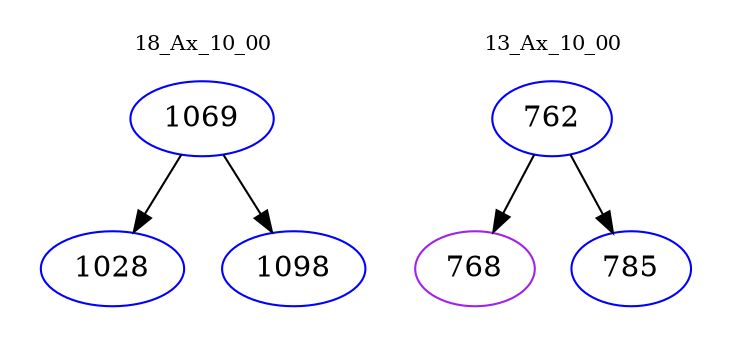 digraph{
subgraph cluster_0 {
color = white
label = "18_Ax_10_00";
fontsize=10;
T0_1069 [label="1069", color="blue"]
T0_1069 -> T0_1028 [color="black"]
T0_1028 [label="1028", color="blue"]
T0_1069 -> T0_1098 [color="black"]
T0_1098 [label="1098", color="blue"]
}
subgraph cluster_1 {
color = white
label = "13_Ax_10_00";
fontsize=10;
T1_762 [label="762", color="blue"]
T1_762 -> T1_768 [color="black"]
T1_768 [label="768", color="purple"]
T1_762 -> T1_785 [color="black"]
T1_785 [label="785", color="blue"]
}
}

